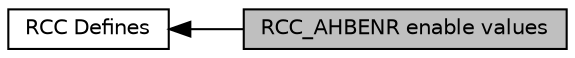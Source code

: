 digraph "RCC_AHBENR enable values"
{
  edge [fontname="Helvetica",fontsize="10",labelfontname="Helvetica",labelfontsize="10"];
  node [fontname="Helvetica",fontsize="10",shape=record];
  rankdir=LR;
  Node1 [label="RCC Defines",height=0.2,width=0.4,color="black", fillcolor="white", style="filled",URL="$group__rcc__defines.html",tooltip="Defined Constants and Types for the STM32L0xx Reset and Clock Control "];
  Node0 [label="RCC_AHBENR enable values",height=0.2,width=0.4,color="black", fillcolor="grey75", style="filled", fontcolor="black"];
  Node1->Node0 [shape=plaintext, dir="back", style="solid"];
}
